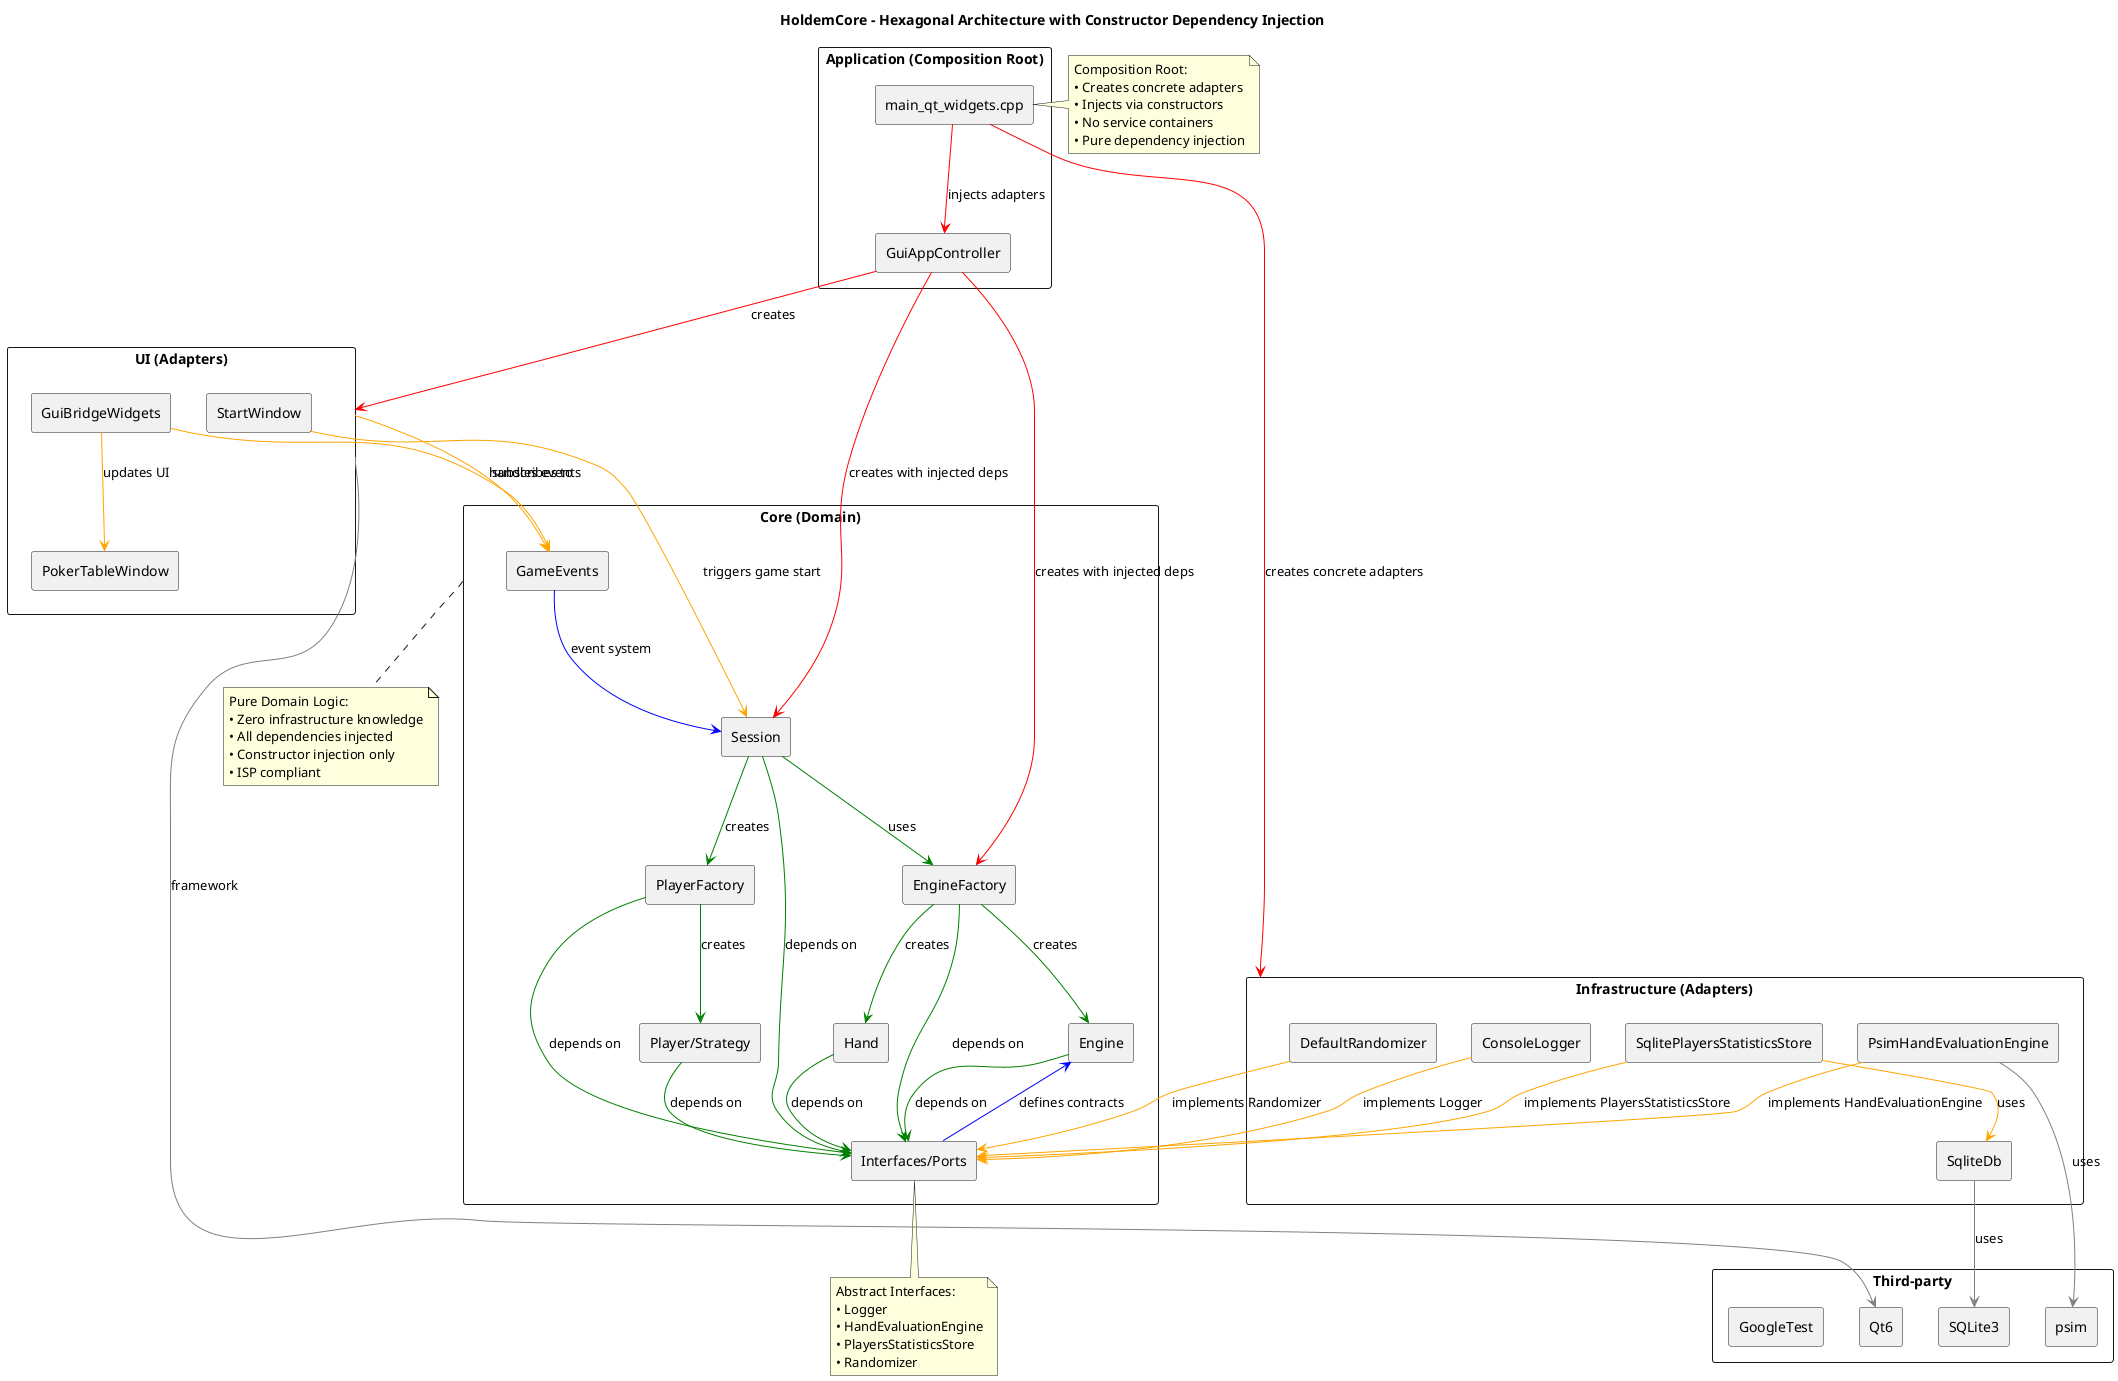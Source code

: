 @startuml
title HoldemCore – Hexagonal Architecture with Constructor Dependency Injection

skinparam packageStyle rectangle
skinparam shadowing false
skinparam componentStyle rectangle

package "Core (Domain)" as Core {
  [Engine] as Engine
  [GameEvents] as GameEvents
  [Session] as Session
  [EngineFactory] as EngineFactory
  [Player/Strategy] as PlayerStrategy
  [PlayerFactory] as PlayerFactory
  [Hand] as Hand
  [Interfaces/Ports] as Ports
}

package "Application (Composition Root)" as App {
  [main_qt_widgets.cpp] as Main
  [GuiAppController] as GuiController
}

package "Infrastructure (Adapters)" as Infra {
  [ConsoleLogger] as ConsoleLogger
  [SqlitePlayersStatisticsStore] as SqliteStore
  [PsimHandEvaluationEngine] as PsimEngine
  [DefaultRandomizer] as DefaultRandomizer
  [SqliteDb] as SqliteDb
}

package "UI (Adapters)" as UI {
  [StartWindow] as StartWindow
  [PokerTableWindow] as TableWindow
  [GuiBridgeWidgets] as Bridge
}

package "Third-party" as ThirdParty {
  [SQLite3] as SQLite3
  [psim] as psim
  [Qt6] as Qt6
  [GoogleTest] as GoogleTest
}

' Core Domain Relationships
Ports -[#0000FF]-> Engine : defines contracts
GameEvents -[#0000FF]-> Session : event system
Session -[#green]-> EngineFactory : uses
Session -[#green]-> PlayerFactory : creates
EngineFactory -[#green]-> Hand : creates
EngineFactory -[#green]-> Engine : creates
PlayerFactory -[#green]-> PlayerStrategy : creates
Engine -[#green]-> Ports : depends on
Hand -[#green]-> Ports : depends on
PlayerStrategy -[#green]-> Ports : depends on
Session -[#green]-> Ports : depends on
EngineFactory -[#green]-> Ports : depends on
PlayerFactory -[#green]-> Ports : depends on

' Application Layer (Composition Root & Direct DI)
Main -[#red]-> Infra : creates concrete adapters
Main -[#red]-> GuiController : injects adapters
GuiController -[#red]-> Session : creates with injected deps
GuiController -[#red]-> EngineFactory : creates with injected deps
GuiController -[#red]-> UI : creates

' Infrastructure Adapters (implement core interfaces)
ConsoleLogger -[#orange]-> Ports : implements Logger
SqliteStore -[#orange]-> Ports : implements PlayersStatisticsStore  
PsimEngine -[#orange]-> Ports : implements HandEvaluationEngine
DefaultRandomizer -[#orange]-> Ports : implements Randomizer
SqliteStore -[#orange]-> SqliteDb : uses

' UI Adapters
UI -[#orange]-> GameEvents : subscribes to
StartWindow -[#orange]-> Session : triggers game start
Bridge -[#orange]-> GameEvents : handles events
Bridge -[#orange]-> TableWindow : updates UI

' Third-party Dependencies
SqliteDb -[#gray]-> SQLite3 : uses
PsimEngine -[#gray]-> psim : uses  
UI -[#gray]-> Qt6 : framework

' Constructor Dependency Injection Flow
note right of Main : Composition Root:\n• Creates concrete adapters\n• Injects via constructors\n• No service containers\n• Pure dependency injection
note bottom of Ports : Abstract Interfaces:\n• Logger\n• HandEvaluationEngine\n• PlayersStatisticsStore\n• Randomizer
note bottom of Core : Pure Domain Logic:\n• Zero infrastructure knowledge\n• All dependencies injected\n• Constructor injection only\n• ISP compliant

@enduml
